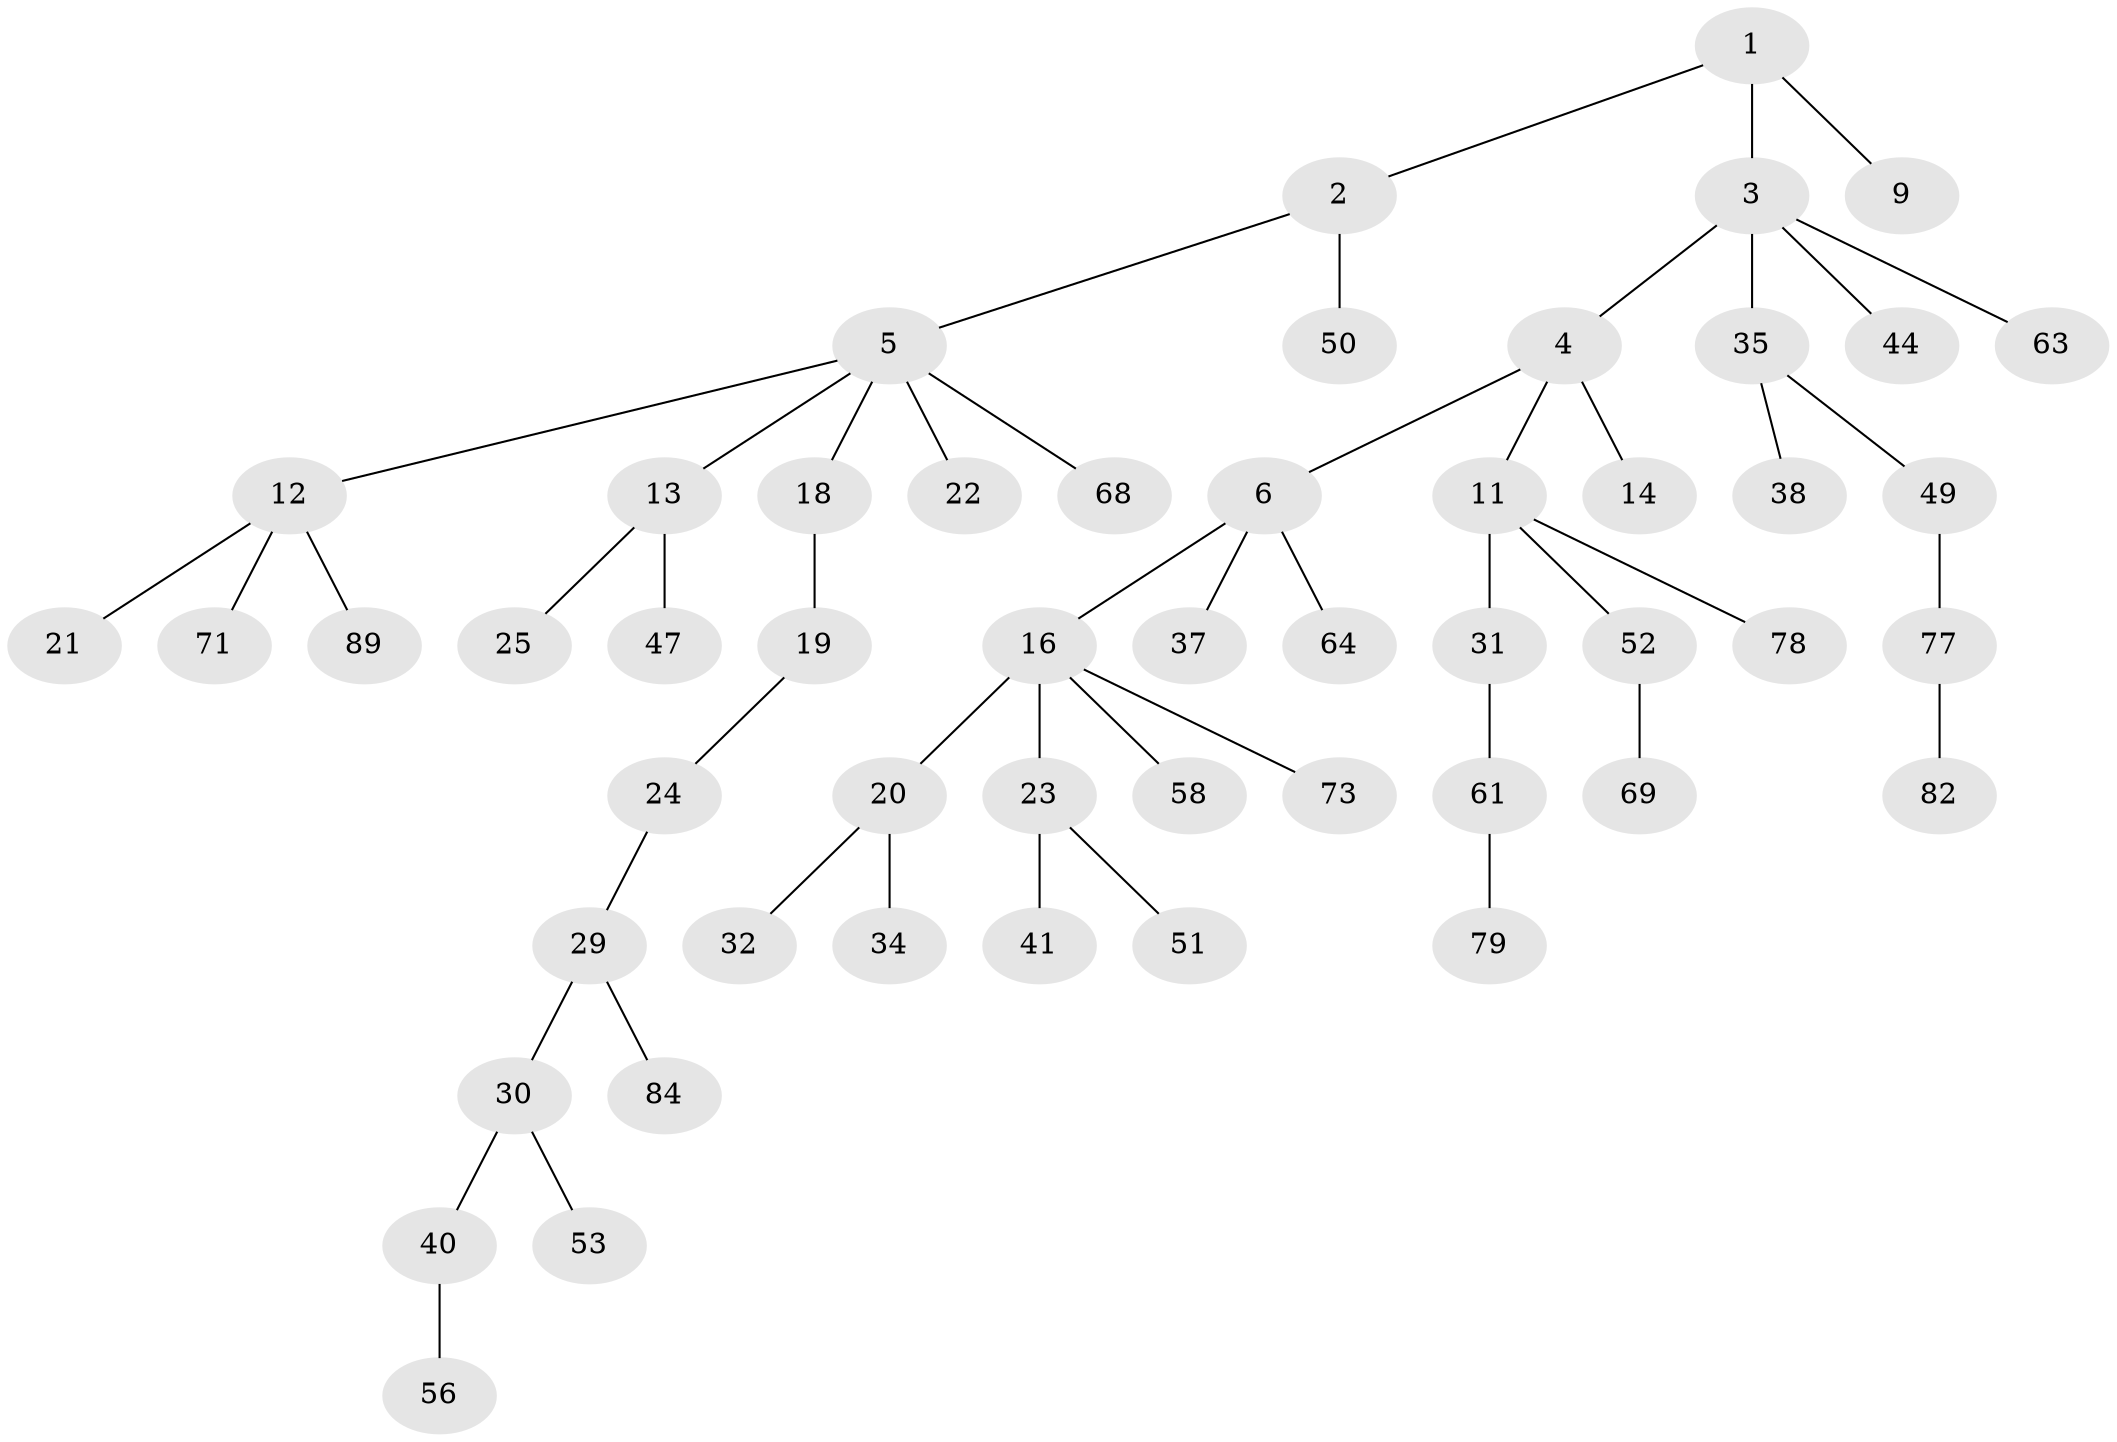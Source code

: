 // Generated by graph-tools (version 1.1) at 2025/52/02/27/25 19:52:13]
// undirected, 52 vertices, 51 edges
graph export_dot {
graph [start="1"]
  node [color=gray90,style=filled];
  1 [super="+15"];
  2 [super="+7"];
  3 [super="+27"];
  4 [super="+59"];
  5 [super="+10"];
  6 [super="+8"];
  9 [super="+76"];
  11 [super="+17"];
  12 [super="+42"];
  13 [super="+74"];
  14 [super="+36"];
  16 [super="+54"];
  18 [super="+46"];
  19;
  20 [super="+26"];
  21 [super="+28"];
  22 [super="+57"];
  23;
  24 [super="+67"];
  25 [super="+48"];
  29;
  30 [super="+33"];
  31 [super="+45"];
  32;
  34 [super="+55"];
  35 [super="+39"];
  37;
  38 [super="+90"];
  40 [super="+43"];
  41 [super="+62"];
  44;
  47 [super="+81"];
  49 [super="+60"];
  50;
  51 [super="+86"];
  52 [super="+66"];
  53 [super="+80"];
  56;
  58 [super="+65"];
  61 [super="+70"];
  63 [super="+85"];
  64;
  68 [super="+72"];
  69 [super="+88"];
  71 [super="+75"];
  73 [super="+83"];
  77;
  78;
  79 [super="+87"];
  82;
  84;
  89;
  1 -- 2;
  1 -- 3;
  1 -- 9;
  2 -- 5;
  2 -- 50;
  3 -- 4;
  3 -- 35;
  3 -- 44;
  3 -- 63;
  4 -- 6;
  4 -- 11;
  4 -- 14;
  5 -- 13;
  5 -- 18;
  5 -- 22;
  5 -- 68;
  5 -- 12;
  6 -- 37;
  6 -- 16;
  6 -- 64;
  11 -- 31;
  11 -- 52;
  11 -- 78;
  12 -- 21;
  12 -- 71;
  12 -- 89;
  13 -- 25;
  13 -- 47;
  16 -- 20;
  16 -- 23;
  16 -- 73;
  16 -- 58;
  18 -- 19;
  19 -- 24;
  20 -- 32;
  20 -- 34;
  23 -- 41;
  23 -- 51;
  24 -- 29;
  29 -- 30;
  29 -- 84;
  30 -- 40;
  30 -- 53;
  31 -- 61;
  35 -- 38;
  35 -- 49;
  40 -- 56;
  49 -- 77;
  52 -- 69;
  61 -- 79;
  77 -- 82;
}
